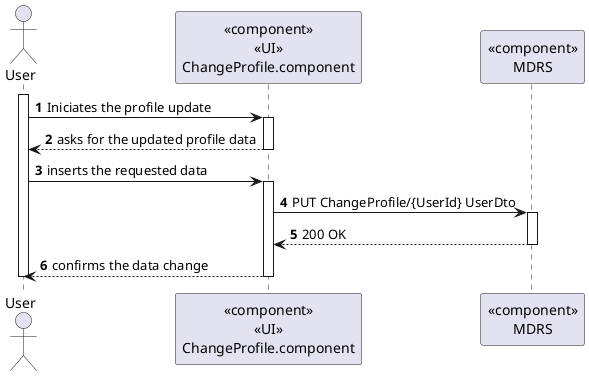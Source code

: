 @startuml SD
autonumber
actor "User" as U
participant "<<component>>\n<<UI>>\nChangeProfile.component" as SNG 
participant "<<component>>\nMDRS" as SN


activate U
U -> SNG : Iniciates the profile update
activate SNG 
SNG --> U : asks for the updated profile data
deactivate SNG
U -> SNG : inserts the requested data
activate SNG 
SNG -> SN : PUT ChangeProfile/{UserId} UserDto
activate SN
SN --> SNG : 200 OK
deactivate SN
SNG --> U : confirms the data change
deactivate SNG
deactivate U 

@enduml